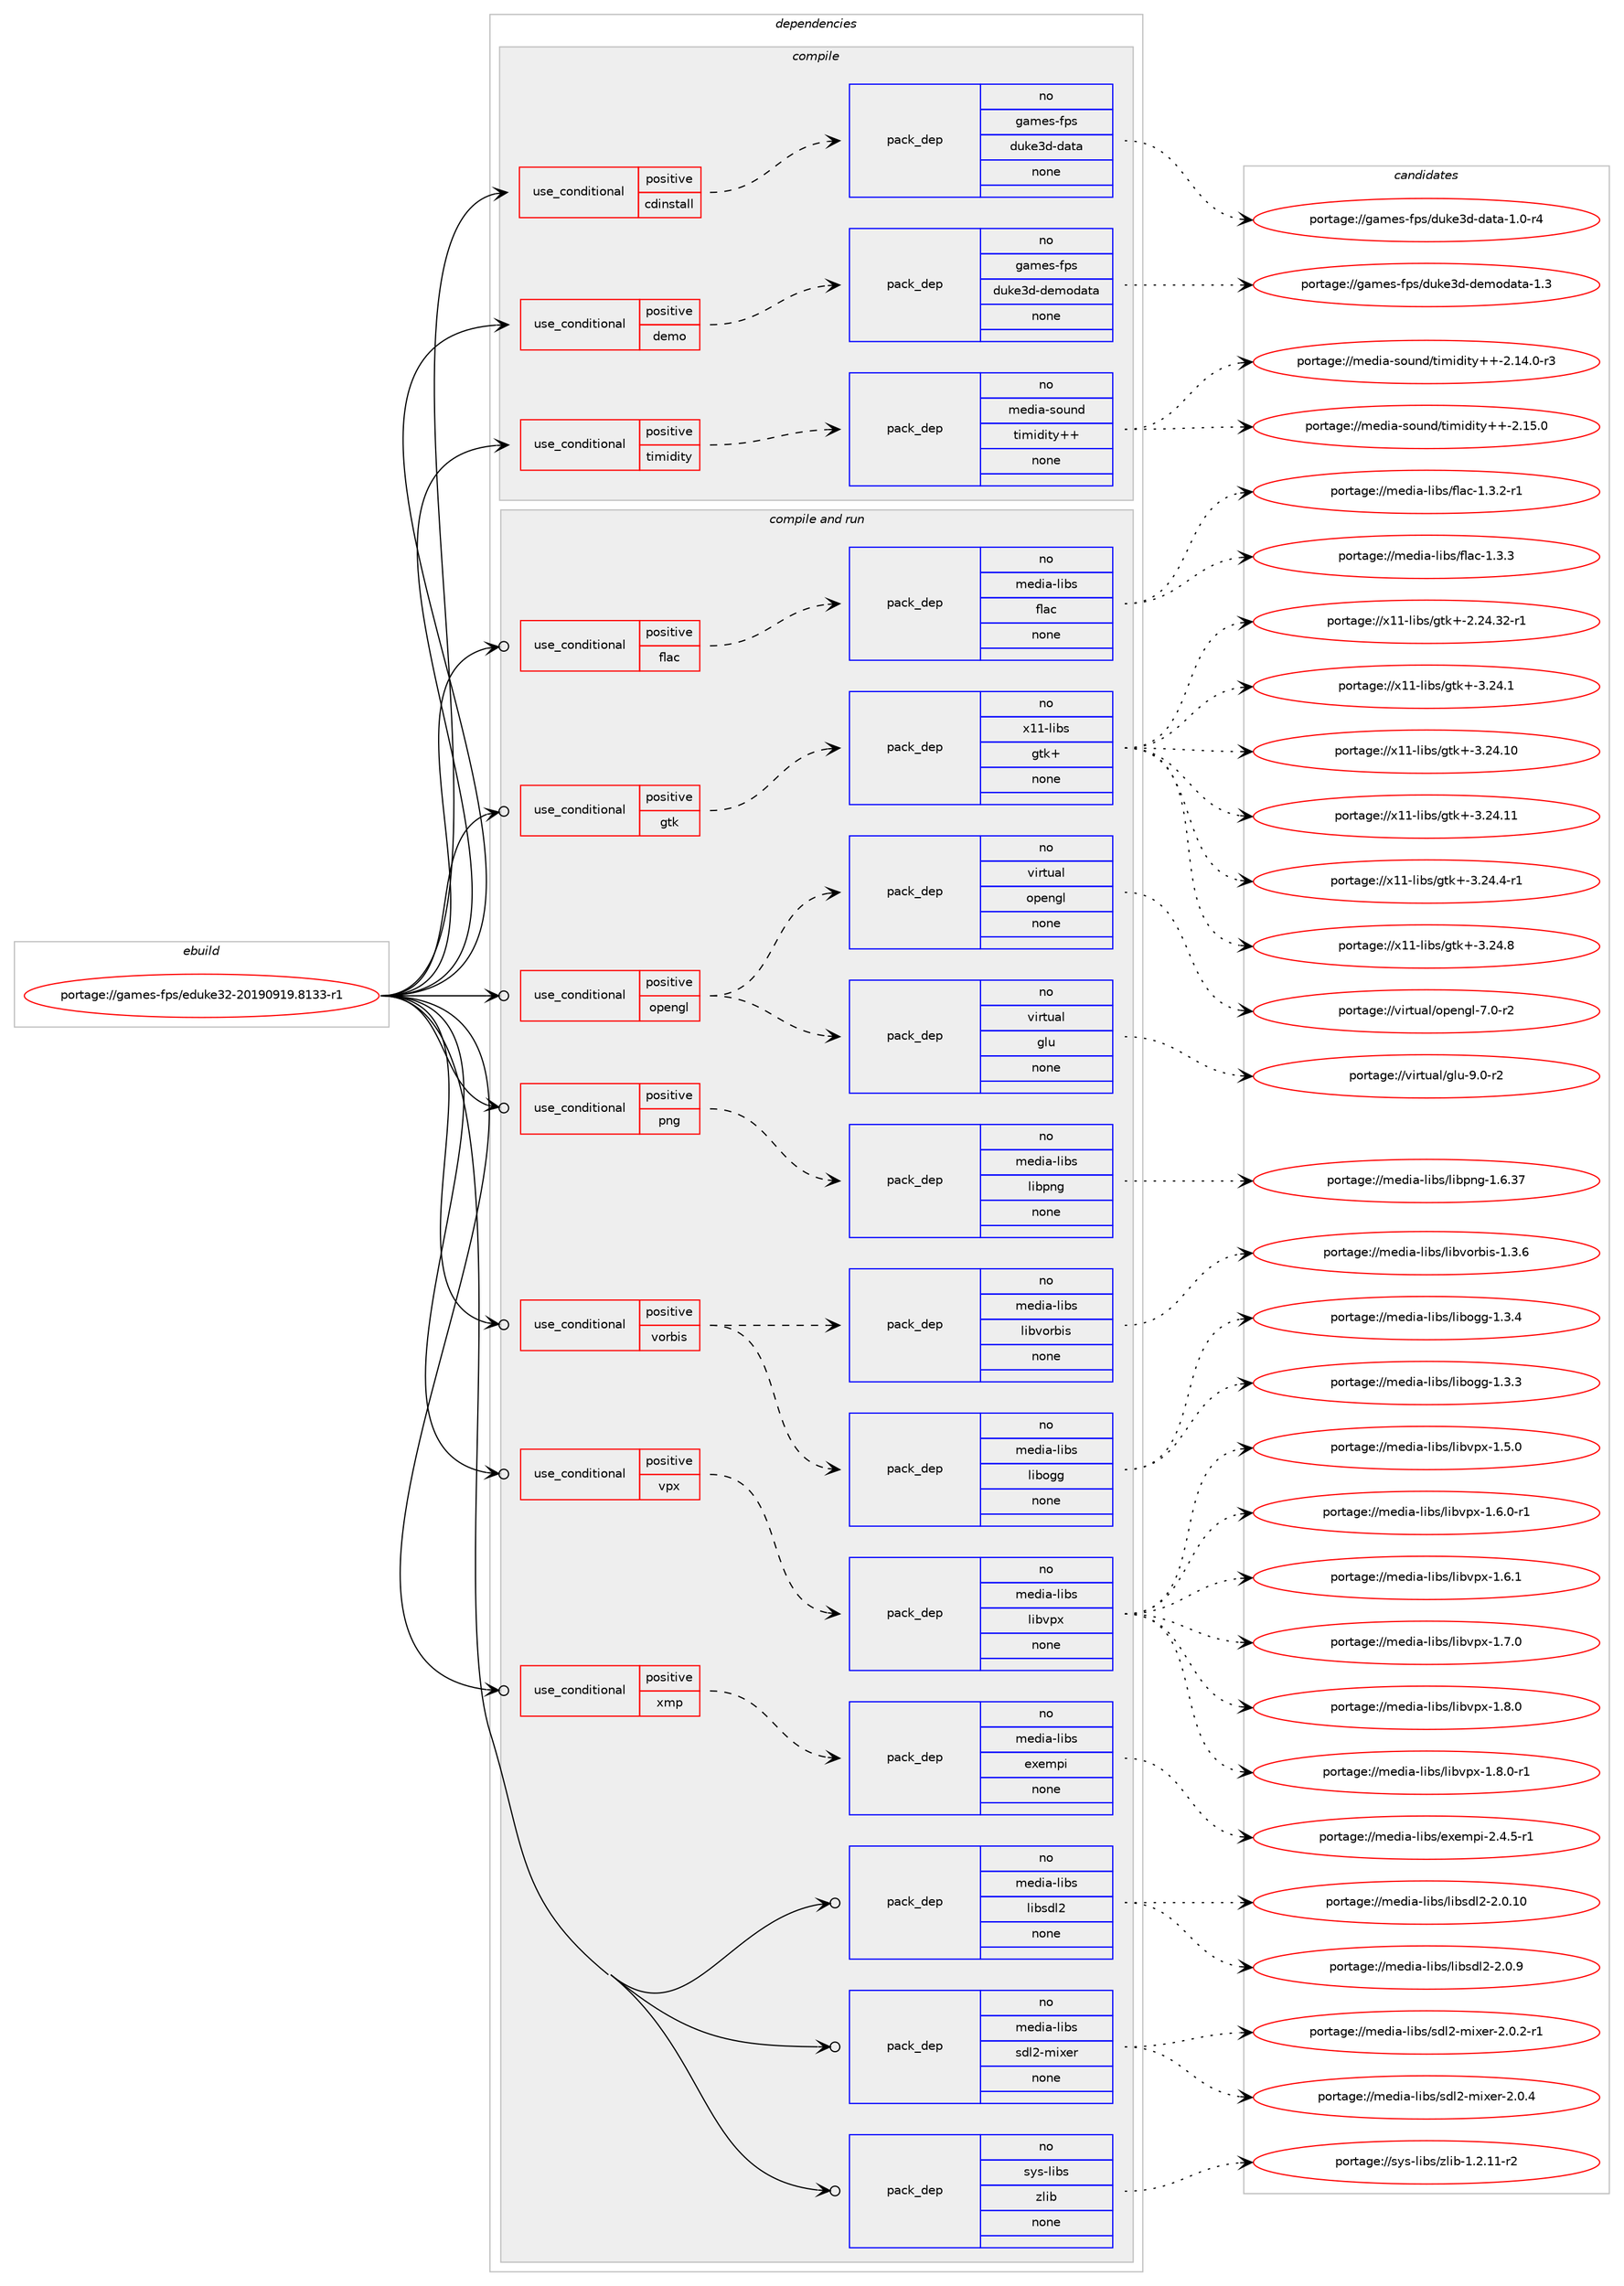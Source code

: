 digraph prolog {

# *************
# Graph options
# *************

newrank=true;
concentrate=true;
compound=true;
graph [rankdir=LR,fontname=Helvetica,fontsize=10,ranksep=1.5];#, ranksep=2.5, nodesep=0.2];
edge  [arrowhead=vee];
node  [fontname=Helvetica,fontsize=10];

# **********
# The ebuild
# **********

subgraph cluster_leftcol {
color=gray;
rank=same;
label=<<i>ebuild</i>>;
id [label="portage://games-fps/eduke32-20190919.8133-r1", color=red, width=4, href="../games-fps/eduke32-20190919.8133-r1.svg"];
}

# ****************
# The dependencies
# ****************

subgraph cluster_midcol {
color=gray;
label=<<i>dependencies</i>>;
subgraph cluster_compile {
fillcolor="#eeeeee";
style=filled;
label=<<i>compile</i>>;
subgraph cond73173 {
dependency272746 [label=<<TABLE BORDER="0" CELLBORDER="1" CELLSPACING="0" CELLPADDING="4"><TR><TD ROWSPAN="3" CELLPADDING="10">use_conditional</TD></TR><TR><TD>positive</TD></TR><TR><TD>cdinstall</TD></TR></TABLE>>, shape=none, color=red];
subgraph pack195712 {
dependency272747 [label=<<TABLE BORDER="0" CELLBORDER="1" CELLSPACING="0" CELLPADDING="4" WIDTH="220"><TR><TD ROWSPAN="6" CELLPADDING="30">pack_dep</TD></TR><TR><TD WIDTH="110">no</TD></TR><TR><TD>games-fps</TD></TR><TR><TD>duke3d-data</TD></TR><TR><TD>none</TD></TR><TR><TD></TD></TR></TABLE>>, shape=none, color=blue];
}
dependency272746:e -> dependency272747:w [weight=20,style="dashed",arrowhead="vee"];
}
id:e -> dependency272746:w [weight=20,style="solid",arrowhead="vee"];
subgraph cond73174 {
dependency272748 [label=<<TABLE BORDER="0" CELLBORDER="1" CELLSPACING="0" CELLPADDING="4"><TR><TD ROWSPAN="3" CELLPADDING="10">use_conditional</TD></TR><TR><TD>positive</TD></TR><TR><TD>demo</TD></TR></TABLE>>, shape=none, color=red];
subgraph pack195713 {
dependency272749 [label=<<TABLE BORDER="0" CELLBORDER="1" CELLSPACING="0" CELLPADDING="4" WIDTH="220"><TR><TD ROWSPAN="6" CELLPADDING="30">pack_dep</TD></TR><TR><TD WIDTH="110">no</TD></TR><TR><TD>games-fps</TD></TR><TR><TD>duke3d-demodata</TD></TR><TR><TD>none</TD></TR><TR><TD></TD></TR></TABLE>>, shape=none, color=blue];
}
dependency272748:e -> dependency272749:w [weight=20,style="dashed",arrowhead="vee"];
}
id:e -> dependency272748:w [weight=20,style="solid",arrowhead="vee"];
subgraph cond73175 {
dependency272750 [label=<<TABLE BORDER="0" CELLBORDER="1" CELLSPACING="0" CELLPADDING="4"><TR><TD ROWSPAN="3" CELLPADDING="10">use_conditional</TD></TR><TR><TD>positive</TD></TR><TR><TD>timidity</TD></TR></TABLE>>, shape=none, color=red];
subgraph pack195714 {
dependency272751 [label=<<TABLE BORDER="0" CELLBORDER="1" CELLSPACING="0" CELLPADDING="4" WIDTH="220"><TR><TD ROWSPAN="6" CELLPADDING="30">pack_dep</TD></TR><TR><TD WIDTH="110">no</TD></TR><TR><TD>media-sound</TD></TR><TR><TD>timidity++</TD></TR><TR><TD>none</TD></TR><TR><TD></TD></TR></TABLE>>, shape=none, color=blue];
}
dependency272750:e -> dependency272751:w [weight=20,style="dashed",arrowhead="vee"];
}
id:e -> dependency272750:w [weight=20,style="solid",arrowhead="vee"];
}
subgraph cluster_compileandrun {
fillcolor="#eeeeee";
style=filled;
label=<<i>compile and run</i>>;
subgraph cond73176 {
dependency272752 [label=<<TABLE BORDER="0" CELLBORDER="1" CELLSPACING="0" CELLPADDING="4"><TR><TD ROWSPAN="3" CELLPADDING="10">use_conditional</TD></TR><TR><TD>positive</TD></TR><TR><TD>flac</TD></TR></TABLE>>, shape=none, color=red];
subgraph pack195715 {
dependency272753 [label=<<TABLE BORDER="0" CELLBORDER="1" CELLSPACING="0" CELLPADDING="4" WIDTH="220"><TR><TD ROWSPAN="6" CELLPADDING="30">pack_dep</TD></TR><TR><TD WIDTH="110">no</TD></TR><TR><TD>media-libs</TD></TR><TR><TD>flac</TD></TR><TR><TD>none</TD></TR><TR><TD></TD></TR></TABLE>>, shape=none, color=blue];
}
dependency272752:e -> dependency272753:w [weight=20,style="dashed",arrowhead="vee"];
}
id:e -> dependency272752:w [weight=20,style="solid",arrowhead="odotvee"];
subgraph cond73177 {
dependency272754 [label=<<TABLE BORDER="0" CELLBORDER="1" CELLSPACING="0" CELLPADDING="4"><TR><TD ROWSPAN="3" CELLPADDING="10">use_conditional</TD></TR><TR><TD>positive</TD></TR><TR><TD>gtk</TD></TR></TABLE>>, shape=none, color=red];
subgraph pack195716 {
dependency272755 [label=<<TABLE BORDER="0" CELLBORDER="1" CELLSPACING="0" CELLPADDING="4" WIDTH="220"><TR><TD ROWSPAN="6" CELLPADDING="30">pack_dep</TD></TR><TR><TD WIDTH="110">no</TD></TR><TR><TD>x11-libs</TD></TR><TR><TD>gtk+</TD></TR><TR><TD>none</TD></TR><TR><TD></TD></TR></TABLE>>, shape=none, color=blue];
}
dependency272754:e -> dependency272755:w [weight=20,style="dashed",arrowhead="vee"];
}
id:e -> dependency272754:w [weight=20,style="solid",arrowhead="odotvee"];
subgraph cond73178 {
dependency272756 [label=<<TABLE BORDER="0" CELLBORDER="1" CELLSPACING="0" CELLPADDING="4"><TR><TD ROWSPAN="3" CELLPADDING="10">use_conditional</TD></TR><TR><TD>positive</TD></TR><TR><TD>opengl</TD></TR></TABLE>>, shape=none, color=red];
subgraph pack195717 {
dependency272757 [label=<<TABLE BORDER="0" CELLBORDER="1" CELLSPACING="0" CELLPADDING="4" WIDTH="220"><TR><TD ROWSPAN="6" CELLPADDING="30">pack_dep</TD></TR><TR><TD WIDTH="110">no</TD></TR><TR><TD>virtual</TD></TR><TR><TD>glu</TD></TR><TR><TD>none</TD></TR><TR><TD></TD></TR></TABLE>>, shape=none, color=blue];
}
dependency272756:e -> dependency272757:w [weight=20,style="dashed",arrowhead="vee"];
subgraph pack195718 {
dependency272758 [label=<<TABLE BORDER="0" CELLBORDER="1" CELLSPACING="0" CELLPADDING="4" WIDTH="220"><TR><TD ROWSPAN="6" CELLPADDING="30">pack_dep</TD></TR><TR><TD WIDTH="110">no</TD></TR><TR><TD>virtual</TD></TR><TR><TD>opengl</TD></TR><TR><TD>none</TD></TR><TR><TD></TD></TR></TABLE>>, shape=none, color=blue];
}
dependency272756:e -> dependency272758:w [weight=20,style="dashed",arrowhead="vee"];
}
id:e -> dependency272756:w [weight=20,style="solid",arrowhead="odotvee"];
subgraph cond73179 {
dependency272759 [label=<<TABLE BORDER="0" CELLBORDER="1" CELLSPACING="0" CELLPADDING="4"><TR><TD ROWSPAN="3" CELLPADDING="10">use_conditional</TD></TR><TR><TD>positive</TD></TR><TR><TD>png</TD></TR></TABLE>>, shape=none, color=red];
subgraph pack195719 {
dependency272760 [label=<<TABLE BORDER="0" CELLBORDER="1" CELLSPACING="0" CELLPADDING="4" WIDTH="220"><TR><TD ROWSPAN="6" CELLPADDING="30">pack_dep</TD></TR><TR><TD WIDTH="110">no</TD></TR><TR><TD>media-libs</TD></TR><TR><TD>libpng</TD></TR><TR><TD>none</TD></TR><TR><TD></TD></TR></TABLE>>, shape=none, color=blue];
}
dependency272759:e -> dependency272760:w [weight=20,style="dashed",arrowhead="vee"];
}
id:e -> dependency272759:w [weight=20,style="solid",arrowhead="odotvee"];
subgraph cond73180 {
dependency272761 [label=<<TABLE BORDER="0" CELLBORDER="1" CELLSPACING="0" CELLPADDING="4"><TR><TD ROWSPAN="3" CELLPADDING="10">use_conditional</TD></TR><TR><TD>positive</TD></TR><TR><TD>vorbis</TD></TR></TABLE>>, shape=none, color=red];
subgraph pack195720 {
dependency272762 [label=<<TABLE BORDER="0" CELLBORDER="1" CELLSPACING="0" CELLPADDING="4" WIDTH="220"><TR><TD ROWSPAN="6" CELLPADDING="30">pack_dep</TD></TR><TR><TD WIDTH="110">no</TD></TR><TR><TD>media-libs</TD></TR><TR><TD>libogg</TD></TR><TR><TD>none</TD></TR><TR><TD></TD></TR></TABLE>>, shape=none, color=blue];
}
dependency272761:e -> dependency272762:w [weight=20,style="dashed",arrowhead="vee"];
subgraph pack195721 {
dependency272763 [label=<<TABLE BORDER="0" CELLBORDER="1" CELLSPACING="0" CELLPADDING="4" WIDTH="220"><TR><TD ROWSPAN="6" CELLPADDING="30">pack_dep</TD></TR><TR><TD WIDTH="110">no</TD></TR><TR><TD>media-libs</TD></TR><TR><TD>libvorbis</TD></TR><TR><TD>none</TD></TR><TR><TD></TD></TR></TABLE>>, shape=none, color=blue];
}
dependency272761:e -> dependency272763:w [weight=20,style="dashed",arrowhead="vee"];
}
id:e -> dependency272761:w [weight=20,style="solid",arrowhead="odotvee"];
subgraph cond73181 {
dependency272764 [label=<<TABLE BORDER="0" CELLBORDER="1" CELLSPACING="0" CELLPADDING="4"><TR><TD ROWSPAN="3" CELLPADDING="10">use_conditional</TD></TR><TR><TD>positive</TD></TR><TR><TD>vpx</TD></TR></TABLE>>, shape=none, color=red];
subgraph pack195722 {
dependency272765 [label=<<TABLE BORDER="0" CELLBORDER="1" CELLSPACING="0" CELLPADDING="4" WIDTH="220"><TR><TD ROWSPAN="6" CELLPADDING="30">pack_dep</TD></TR><TR><TD WIDTH="110">no</TD></TR><TR><TD>media-libs</TD></TR><TR><TD>libvpx</TD></TR><TR><TD>none</TD></TR><TR><TD></TD></TR></TABLE>>, shape=none, color=blue];
}
dependency272764:e -> dependency272765:w [weight=20,style="dashed",arrowhead="vee"];
}
id:e -> dependency272764:w [weight=20,style="solid",arrowhead="odotvee"];
subgraph cond73182 {
dependency272766 [label=<<TABLE BORDER="0" CELLBORDER="1" CELLSPACING="0" CELLPADDING="4"><TR><TD ROWSPAN="3" CELLPADDING="10">use_conditional</TD></TR><TR><TD>positive</TD></TR><TR><TD>xmp</TD></TR></TABLE>>, shape=none, color=red];
subgraph pack195723 {
dependency272767 [label=<<TABLE BORDER="0" CELLBORDER="1" CELLSPACING="0" CELLPADDING="4" WIDTH="220"><TR><TD ROWSPAN="6" CELLPADDING="30">pack_dep</TD></TR><TR><TD WIDTH="110">no</TD></TR><TR><TD>media-libs</TD></TR><TR><TD>exempi</TD></TR><TR><TD>none</TD></TR><TR><TD></TD></TR></TABLE>>, shape=none, color=blue];
}
dependency272766:e -> dependency272767:w [weight=20,style="dashed",arrowhead="vee"];
}
id:e -> dependency272766:w [weight=20,style="solid",arrowhead="odotvee"];
subgraph pack195724 {
dependency272768 [label=<<TABLE BORDER="0" CELLBORDER="1" CELLSPACING="0" CELLPADDING="4" WIDTH="220"><TR><TD ROWSPAN="6" CELLPADDING="30">pack_dep</TD></TR><TR><TD WIDTH="110">no</TD></TR><TR><TD>media-libs</TD></TR><TR><TD>libsdl2</TD></TR><TR><TD>none</TD></TR><TR><TD></TD></TR></TABLE>>, shape=none, color=blue];
}
id:e -> dependency272768:w [weight=20,style="solid",arrowhead="odotvee"];
subgraph pack195725 {
dependency272769 [label=<<TABLE BORDER="0" CELLBORDER="1" CELLSPACING="0" CELLPADDING="4" WIDTH="220"><TR><TD ROWSPAN="6" CELLPADDING="30">pack_dep</TD></TR><TR><TD WIDTH="110">no</TD></TR><TR><TD>media-libs</TD></TR><TR><TD>sdl2-mixer</TD></TR><TR><TD>none</TD></TR><TR><TD></TD></TR></TABLE>>, shape=none, color=blue];
}
id:e -> dependency272769:w [weight=20,style="solid",arrowhead="odotvee"];
subgraph pack195726 {
dependency272770 [label=<<TABLE BORDER="0" CELLBORDER="1" CELLSPACING="0" CELLPADDING="4" WIDTH="220"><TR><TD ROWSPAN="6" CELLPADDING="30">pack_dep</TD></TR><TR><TD WIDTH="110">no</TD></TR><TR><TD>sys-libs</TD></TR><TR><TD>zlib</TD></TR><TR><TD>none</TD></TR><TR><TD></TD></TR></TABLE>>, shape=none, color=blue];
}
id:e -> dependency272770:w [weight=20,style="solid",arrowhead="odotvee"];
}
subgraph cluster_run {
fillcolor="#eeeeee";
style=filled;
label=<<i>run</i>>;
}
}

# **************
# The candidates
# **************

subgraph cluster_choices {
rank=same;
color=gray;
label=<<i>candidates</i>>;

subgraph choice195712 {
color=black;
nodesep=1;
choiceportage10397109101115451021121154710011710710151100451009711697454946484511452 [label="portage://games-fps/duke3d-data-1.0-r4", color=red, width=4,href="../games-fps/duke3d-data-1.0-r4.svg"];
dependency272747:e -> choiceportage10397109101115451021121154710011710710151100451009711697454946484511452:w [style=dotted,weight="100"];
}
subgraph choice195713 {
color=black;
nodesep=1;
choiceportage1039710910111545102112115471001171071015110045100101109111100971169745494651 [label="portage://games-fps/duke3d-demodata-1.3", color=red, width=4,href="../games-fps/duke3d-demodata-1.3.svg"];
dependency272749:e -> choiceportage1039710910111545102112115471001171071015110045100101109111100971169745494651:w [style=dotted,weight="100"];
}
subgraph choice195714 {
color=black;
nodesep=1;
choiceportage1091011001059745115111117110100471161051091051001051161214343455046495246484511451 [label="portage://media-sound/timidity++-2.14.0-r3", color=red, width=4,href="../media-sound/timidity++-2.14.0-r3.svg"];
choiceportage109101100105974511511111711010047116105109105100105116121434345504649534648 [label="portage://media-sound/timidity++-2.15.0", color=red, width=4,href="../media-sound/timidity++-2.15.0.svg"];
dependency272751:e -> choiceportage1091011001059745115111117110100471161051091051001051161214343455046495246484511451:w [style=dotted,weight="100"];
dependency272751:e -> choiceportage109101100105974511511111711010047116105109105100105116121434345504649534648:w [style=dotted,weight="100"];
}
subgraph choice195715 {
color=black;
nodesep=1;
choiceportage1091011001059745108105981154710210897994549465146504511449 [label="portage://media-libs/flac-1.3.2-r1", color=red, width=4,href="../media-libs/flac-1.3.2-r1.svg"];
choiceportage109101100105974510810598115471021089799454946514651 [label="portage://media-libs/flac-1.3.3", color=red, width=4,href="../media-libs/flac-1.3.3.svg"];
dependency272753:e -> choiceportage1091011001059745108105981154710210897994549465146504511449:w [style=dotted,weight="100"];
dependency272753:e -> choiceportage109101100105974510810598115471021089799454946514651:w [style=dotted,weight="100"];
}
subgraph choice195716 {
color=black;
nodesep=1;
choiceportage12049494510810598115471031161074345504650524651504511449 [label="portage://x11-libs/gtk+-2.24.32-r1", color=red, width=4,href="../x11-libs/gtk+-2.24.32-r1.svg"];
choiceportage12049494510810598115471031161074345514650524649 [label="portage://x11-libs/gtk+-3.24.1", color=red, width=4,href="../x11-libs/gtk+-3.24.1.svg"];
choiceportage1204949451081059811547103116107434551465052464948 [label="portage://x11-libs/gtk+-3.24.10", color=red, width=4,href="../x11-libs/gtk+-3.24.10.svg"];
choiceportage1204949451081059811547103116107434551465052464949 [label="portage://x11-libs/gtk+-3.24.11", color=red, width=4,href="../x11-libs/gtk+-3.24.11.svg"];
choiceportage120494945108105981154710311610743455146505246524511449 [label="portage://x11-libs/gtk+-3.24.4-r1", color=red, width=4,href="../x11-libs/gtk+-3.24.4-r1.svg"];
choiceportage12049494510810598115471031161074345514650524656 [label="portage://x11-libs/gtk+-3.24.8", color=red, width=4,href="../x11-libs/gtk+-3.24.8.svg"];
dependency272755:e -> choiceportage12049494510810598115471031161074345504650524651504511449:w [style=dotted,weight="100"];
dependency272755:e -> choiceportage12049494510810598115471031161074345514650524649:w [style=dotted,weight="100"];
dependency272755:e -> choiceportage1204949451081059811547103116107434551465052464948:w [style=dotted,weight="100"];
dependency272755:e -> choiceportage1204949451081059811547103116107434551465052464949:w [style=dotted,weight="100"];
dependency272755:e -> choiceportage120494945108105981154710311610743455146505246524511449:w [style=dotted,weight="100"];
dependency272755:e -> choiceportage12049494510810598115471031161074345514650524656:w [style=dotted,weight="100"];
}
subgraph choice195717 {
color=black;
nodesep=1;
choiceportage1181051141161179710847103108117455746484511450 [label="portage://virtual/glu-9.0-r2", color=red, width=4,href="../virtual/glu-9.0-r2.svg"];
dependency272757:e -> choiceportage1181051141161179710847103108117455746484511450:w [style=dotted,weight="100"];
}
subgraph choice195718 {
color=black;
nodesep=1;
choiceportage1181051141161179710847111112101110103108455546484511450 [label="portage://virtual/opengl-7.0-r2", color=red, width=4,href="../virtual/opengl-7.0-r2.svg"];
dependency272758:e -> choiceportage1181051141161179710847111112101110103108455546484511450:w [style=dotted,weight="100"];
}
subgraph choice195719 {
color=black;
nodesep=1;
choiceportage109101100105974510810598115471081059811211010345494654465155 [label="portage://media-libs/libpng-1.6.37", color=red, width=4,href="../media-libs/libpng-1.6.37.svg"];
dependency272760:e -> choiceportage109101100105974510810598115471081059811211010345494654465155:w [style=dotted,weight="100"];
}
subgraph choice195720 {
color=black;
nodesep=1;
choiceportage1091011001059745108105981154710810598111103103454946514651 [label="portage://media-libs/libogg-1.3.3", color=red, width=4,href="../media-libs/libogg-1.3.3.svg"];
choiceportage1091011001059745108105981154710810598111103103454946514652 [label="portage://media-libs/libogg-1.3.4", color=red, width=4,href="../media-libs/libogg-1.3.4.svg"];
dependency272762:e -> choiceportage1091011001059745108105981154710810598111103103454946514651:w [style=dotted,weight="100"];
dependency272762:e -> choiceportage1091011001059745108105981154710810598111103103454946514652:w [style=dotted,weight="100"];
}
subgraph choice195721 {
color=black;
nodesep=1;
choiceportage109101100105974510810598115471081059811811111498105115454946514654 [label="portage://media-libs/libvorbis-1.3.6", color=red, width=4,href="../media-libs/libvorbis-1.3.6.svg"];
dependency272763:e -> choiceportage109101100105974510810598115471081059811811111498105115454946514654:w [style=dotted,weight="100"];
}
subgraph choice195722 {
color=black;
nodesep=1;
choiceportage1091011001059745108105981154710810598118112120454946534648 [label="portage://media-libs/libvpx-1.5.0", color=red, width=4,href="../media-libs/libvpx-1.5.0.svg"];
choiceportage10910110010597451081059811547108105981181121204549465446484511449 [label="portage://media-libs/libvpx-1.6.0-r1", color=red, width=4,href="../media-libs/libvpx-1.6.0-r1.svg"];
choiceportage1091011001059745108105981154710810598118112120454946544649 [label="portage://media-libs/libvpx-1.6.1", color=red, width=4,href="../media-libs/libvpx-1.6.1.svg"];
choiceportage1091011001059745108105981154710810598118112120454946554648 [label="portage://media-libs/libvpx-1.7.0", color=red, width=4,href="../media-libs/libvpx-1.7.0.svg"];
choiceportage1091011001059745108105981154710810598118112120454946564648 [label="portage://media-libs/libvpx-1.8.0", color=red, width=4,href="../media-libs/libvpx-1.8.0.svg"];
choiceportage10910110010597451081059811547108105981181121204549465646484511449 [label="portage://media-libs/libvpx-1.8.0-r1", color=red, width=4,href="../media-libs/libvpx-1.8.0-r1.svg"];
dependency272765:e -> choiceportage1091011001059745108105981154710810598118112120454946534648:w [style=dotted,weight="100"];
dependency272765:e -> choiceportage10910110010597451081059811547108105981181121204549465446484511449:w [style=dotted,weight="100"];
dependency272765:e -> choiceportage1091011001059745108105981154710810598118112120454946544649:w [style=dotted,weight="100"];
dependency272765:e -> choiceportage1091011001059745108105981154710810598118112120454946554648:w [style=dotted,weight="100"];
dependency272765:e -> choiceportage1091011001059745108105981154710810598118112120454946564648:w [style=dotted,weight="100"];
dependency272765:e -> choiceportage10910110010597451081059811547108105981181121204549465646484511449:w [style=dotted,weight="100"];
}
subgraph choice195723 {
color=black;
nodesep=1;
choiceportage109101100105974510810598115471011201011091121054550465246534511449 [label="portage://media-libs/exempi-2.4.5-r1", color=red, width=4,href="../media-libs/exempi-2.4.5-r1.svg"];
dependency272767:e -> choiceportage109101100105974510810598115471011201011091121054550465246534511449:w [style=dotted,weight="100"];
}
subgraph choice195724 {
color=black;
nodesep=1;
choiceportage10910110010597451081059811547108105981151001085045504648464948 [label="portage://media-libs/libsdl2-2.0.10", color=red, width=4,href="../media-libs/libsdl2-2.0.10.svg"];
choiceportage109101100105974510810598115471081059811510010850455046484657 [label="portage://media-libs/libsdl2-2.0.9", color=red, width=4,href="../media-libs/libsdl2-2.0.9.svg"];
dependency272768:e -> choiceportage10910110010597451081059811547108105981151001085045504648464948:w [style=dotted,weight="100"];
dependency272768:e -> choiceportage109101100105974510810598115471081059811510010850455046484657:w [style=dotted,weight="100"];
}
subgraph choice195725 {
color=black;
nodesep=1;
choiceportage1091011001059745108105981154711510010850451091051201011144550464846504511449 [label="portage://media-libs/sdl2-mixer-2.0.2-r1", color=red, width=4,href="../media-libs/sdl2-mixer-2.0.2-r1.svg"];
choiceportage109101100105974510810598115471151001085045109105120101114455046484652 [label="portage://media-libs/sdl2-mixer-2.0.4", color=red, width=4,href="../media-libs/sdl2-mixer-2.0.4.svg"];
dependency272769:e -> choiceportage1091011001059745108105981154711510010850451091051201011144550464846504511449:w [style=dotted,weight="100"];
dependency272769:e -> choiceportage109101100105974510810598115471151001085045109105120101114455046484652:w [style=dotted,weight="100"];
}
subgraph choice195726 {
color=black;
nodesep=1;
choiceportage11512111545108105981154712210810598454946504649494511450 [label="portage://sys-libs/zlib-1.2.11-r2", color=red, width=4,href="../sys-libs/zlib-1.2.11-r2.svg"];
dependency272770:e -> choiceportage11512111545108105981154712210810598454946504649494511450:w [style=dotted,weight="100"];
}
}

}
